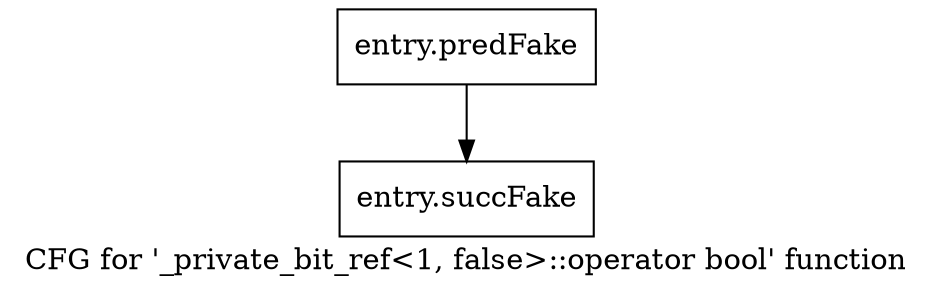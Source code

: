 digraph "CFG for '_private_bit_ref\<1, false\>::operator bool' function" {
	label="CFG for '_private_bit_ref\<1, false\>::operator bool' function";

	Node0x3b1b0c0 [shape=record,filename="",linenumber="",label="{entry.predFake}"];
	Node0x3b1b0c0 -> Node0x3600040[ callList="" memoryops="" filename="/tools/Xilinx/Vitis_HLS/2022.1/include/etc/ap_private.h" execusionnum="0"];
	Node0x3600040 [shape=record,filename="/tools/Xilinx/Vitis_HLS/2022.1/include/etc/ap_private.h",linenumber="6931",label="{entry.succFake}"];
}
